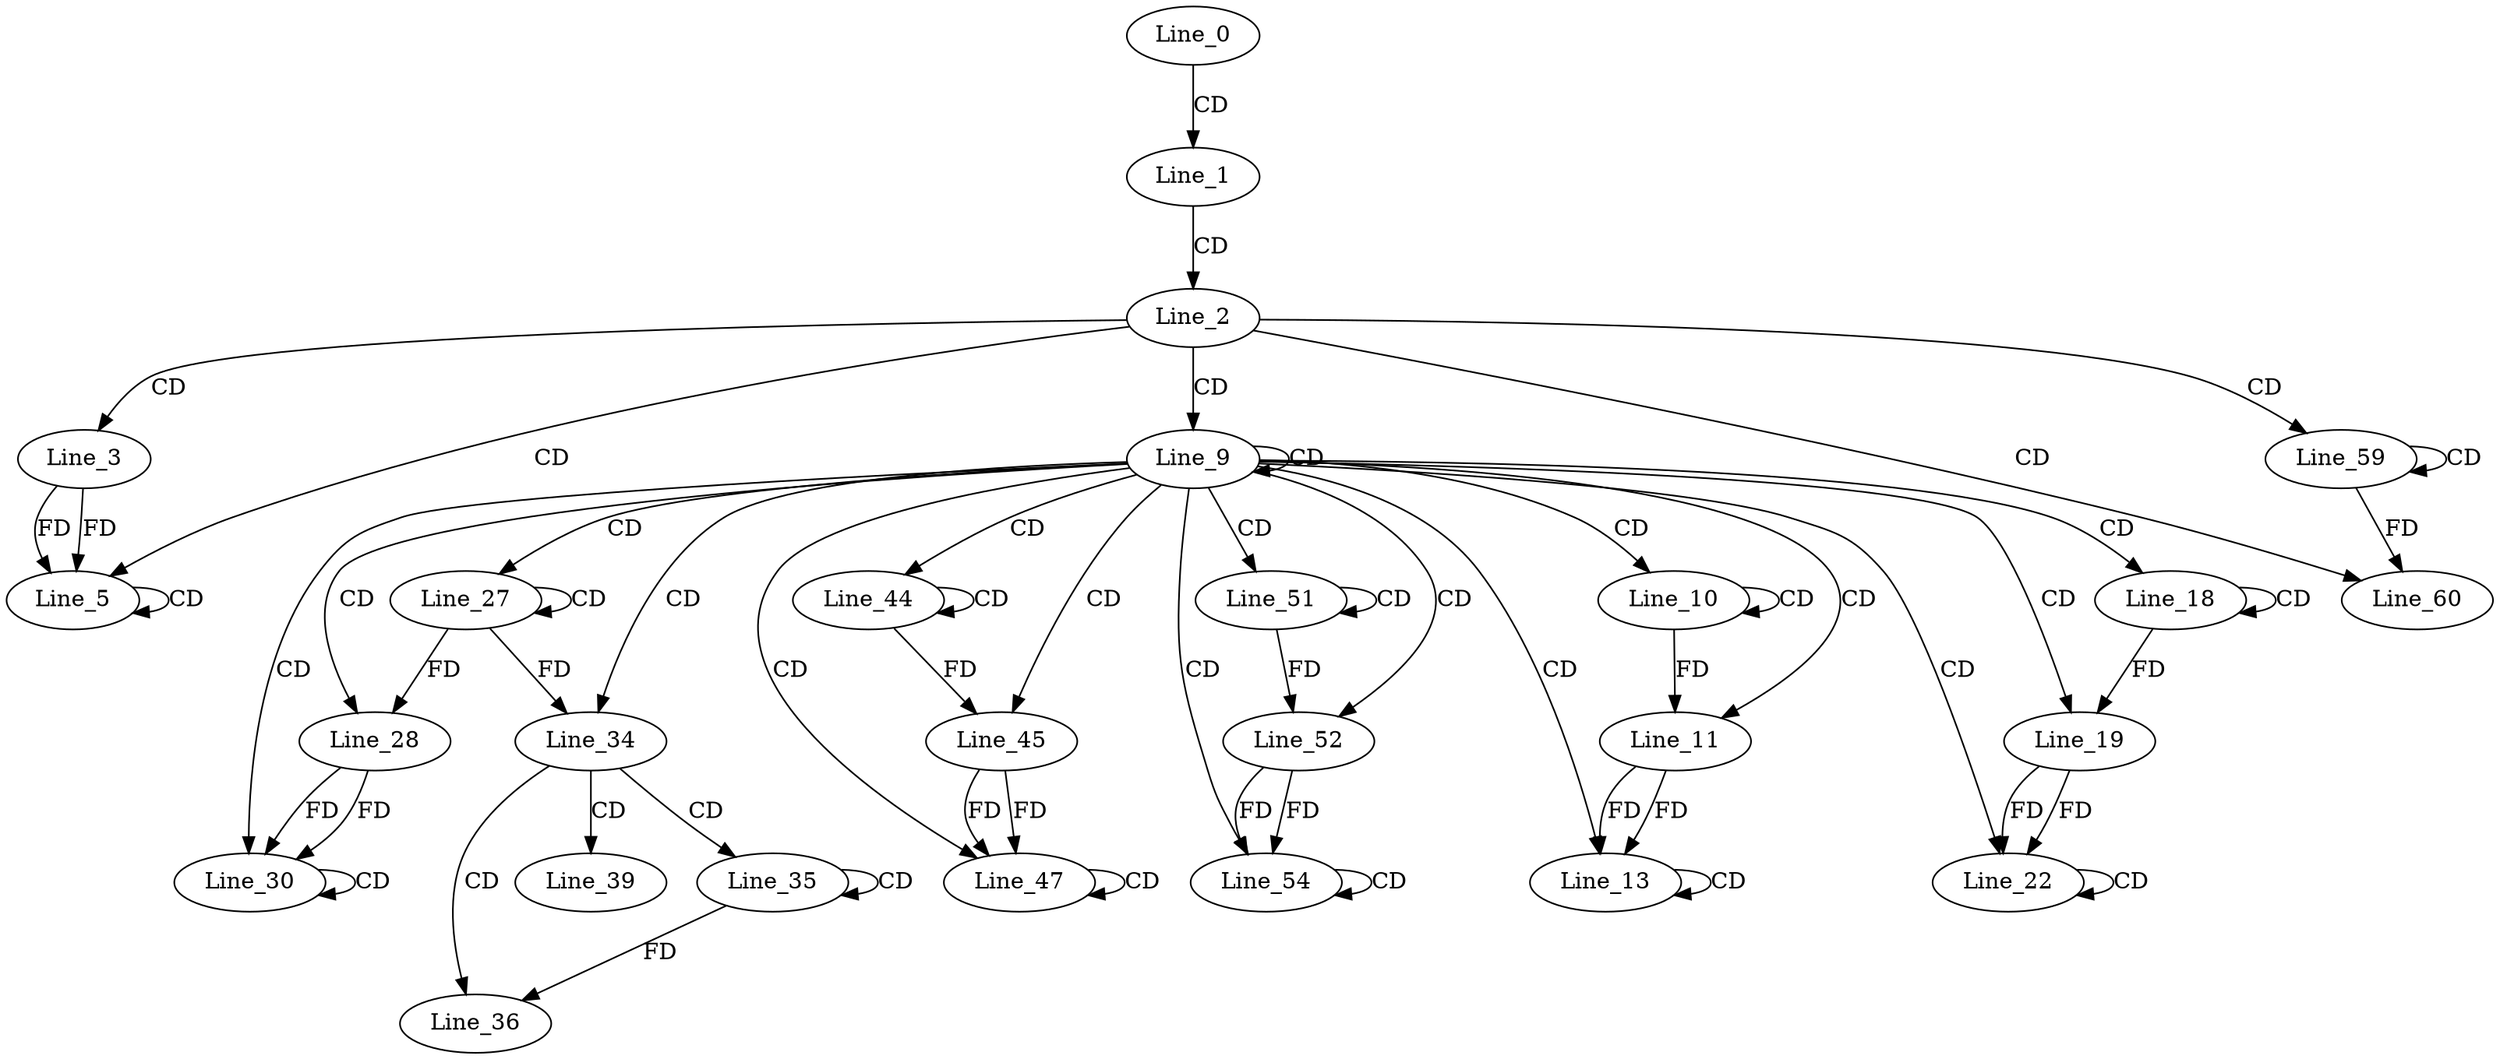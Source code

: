 digraph G {
  Line_0;
  Line_1;
  Line_2;
  Line_3;
  Line_5;
  Line_5;
  Line_9;
  Line_9;
  Line_10;
  Line_10;
  Line_11;
  Line_11;
  Line_13;
  Line_13;
  Line_18;
  Line_18;
  Line_19;
  Line_19;
  Line_22;
  Line_22;
  Line_27;
  Line_27;
  Line_28;
  Line_28;
  Line_30;
  Line_30;
  Line_34;
  Line_35;
  Line_35;
  Line_36;
  Line_36;
  Line_39;
  Line_44;
  Line_44;
  Line_45;
  Line_45;
  Line_47;
  Line_47;
  Line_51;
  Line_51;
  Line_52;
  Line_52;
  Line_54;
  Line_54;
  Line_59;
  Line_59;
  Line_60;
  Line_60;
  Line_0 -> Line_1 [ label="CD" ];
  Line_1 -> Line_2 [ label="CD" ];
  Line_2 -> Line_3 [ label="CD" ];
  Line_2 -> Line_5 [ label="CD" ];
  Line_3 -> Line_5 [ label="FD" ];
  Line_5 -> Line_5 [ label="CD" ];
  Line_3 -> Line_5 [ label="FD" ];
  Line_2 -> Line_9 [ label="CD" ];
  Line_9 -> Line_9 [ label="CD" ];
  Line_9 -> Line_10 [ label="CD" ];
  Line_10 -> Line_10 [ label="CD" ];
  Line_9 -> Line_11 [ label="CD" ];
  Line_10 -> Line_11 [ label="FD" ];
  Line_9 -> Line_13 [ label="CD" ];
  Line_11 -> Line_13 [ label="FD" ];
  Line_13 -> Line_13 [ label="CD" ];
  Line_11 -> Line_13 [ label="FD" ];
  Line_9 -> Line_18 [ label="CD" ];
  Line_18 -> Line_18 [ label="CD" ];
  Line_9 -> Line_19 [ label="CD" ];
  Line_18 -> Line_19 [ label="FD" ];
  Line_9 -> Line_22 [ label="CD" ];
  Line_19 -> Line_22 [ label="FD" ];
  Line_22 -> Line_22 [ label="CD" ];
  Line_19 -> Line_22 [ label="FD" ];
  Line_9 -> Line_27 [ label="CD" ];
  Line_27 -> Line_27 [ label="CD" ];
  Line_9 -> Line_28 [ label="CD" ];
  Line_27 -> Line_28 [ label="FD" ];
  Line_9 -> Line_30 [ label="CD" ];
  Line_28 -> Line_30 [ label="FD" ];
  Line_30 -> Line_30 [ label="CD" ];
  Line_28 -> Line_30 [ label="FD" ];
  Line_9 -> Line_34 [ label="CD" ];
  Line_27 -> Line_34 [ label="FD" ];
  Line_34 -> Line_35 [ label="CD" ];
  Line_35 -> Line_35 [ label="CD" ];
  Line_34 -> Line_36 [ label="CD" ];
  Line_35 -> Line_36 [ label="FD" ];
  Line_34 -> Line_39 [ label="CD" ];
  Line_9 -> Line_44 [ label="CD" ];
  Line_44 -> Line_44 [ label="CD" ];
  Line_9 -> Line_45 [ label="CD" ];
  Line_44 -> Line_45 [ label="FD" ];
  Line_9 -> Line_47 [ label="CD" ];
  Line_45 -> Line_47 [ label="FD" ];
  Line_47 -> Line_47 [ label="CD" ];
  Line_45 -> Line_47 [ label="FD" ];
  Line_9 -> Line_51 [ label="CD" ];
  Line_51 -> Line_51 [ label="CD" ];
  Line_9 -> Line_52 [ label="CD" ];
  Line_51 -> Line_52 [ label="FD" ];
  Line_9 -> Line_54 [ label="CD" ];
  Line_52 -> Line_54 [ label="FD" ];
  Line_54 -> Line_54 [ label="CD" ];
  Line_52 -> Line_54 [ label="FD" ];
  Line_2 -> Line_59 [ label="CD" ];
  Line_59 -> Line_59 [ label="CD" ];
  Line_2 -> Line_60 [ label="CD" ];
  Line_59 -> Line_60 [ label="FD" ];
}

